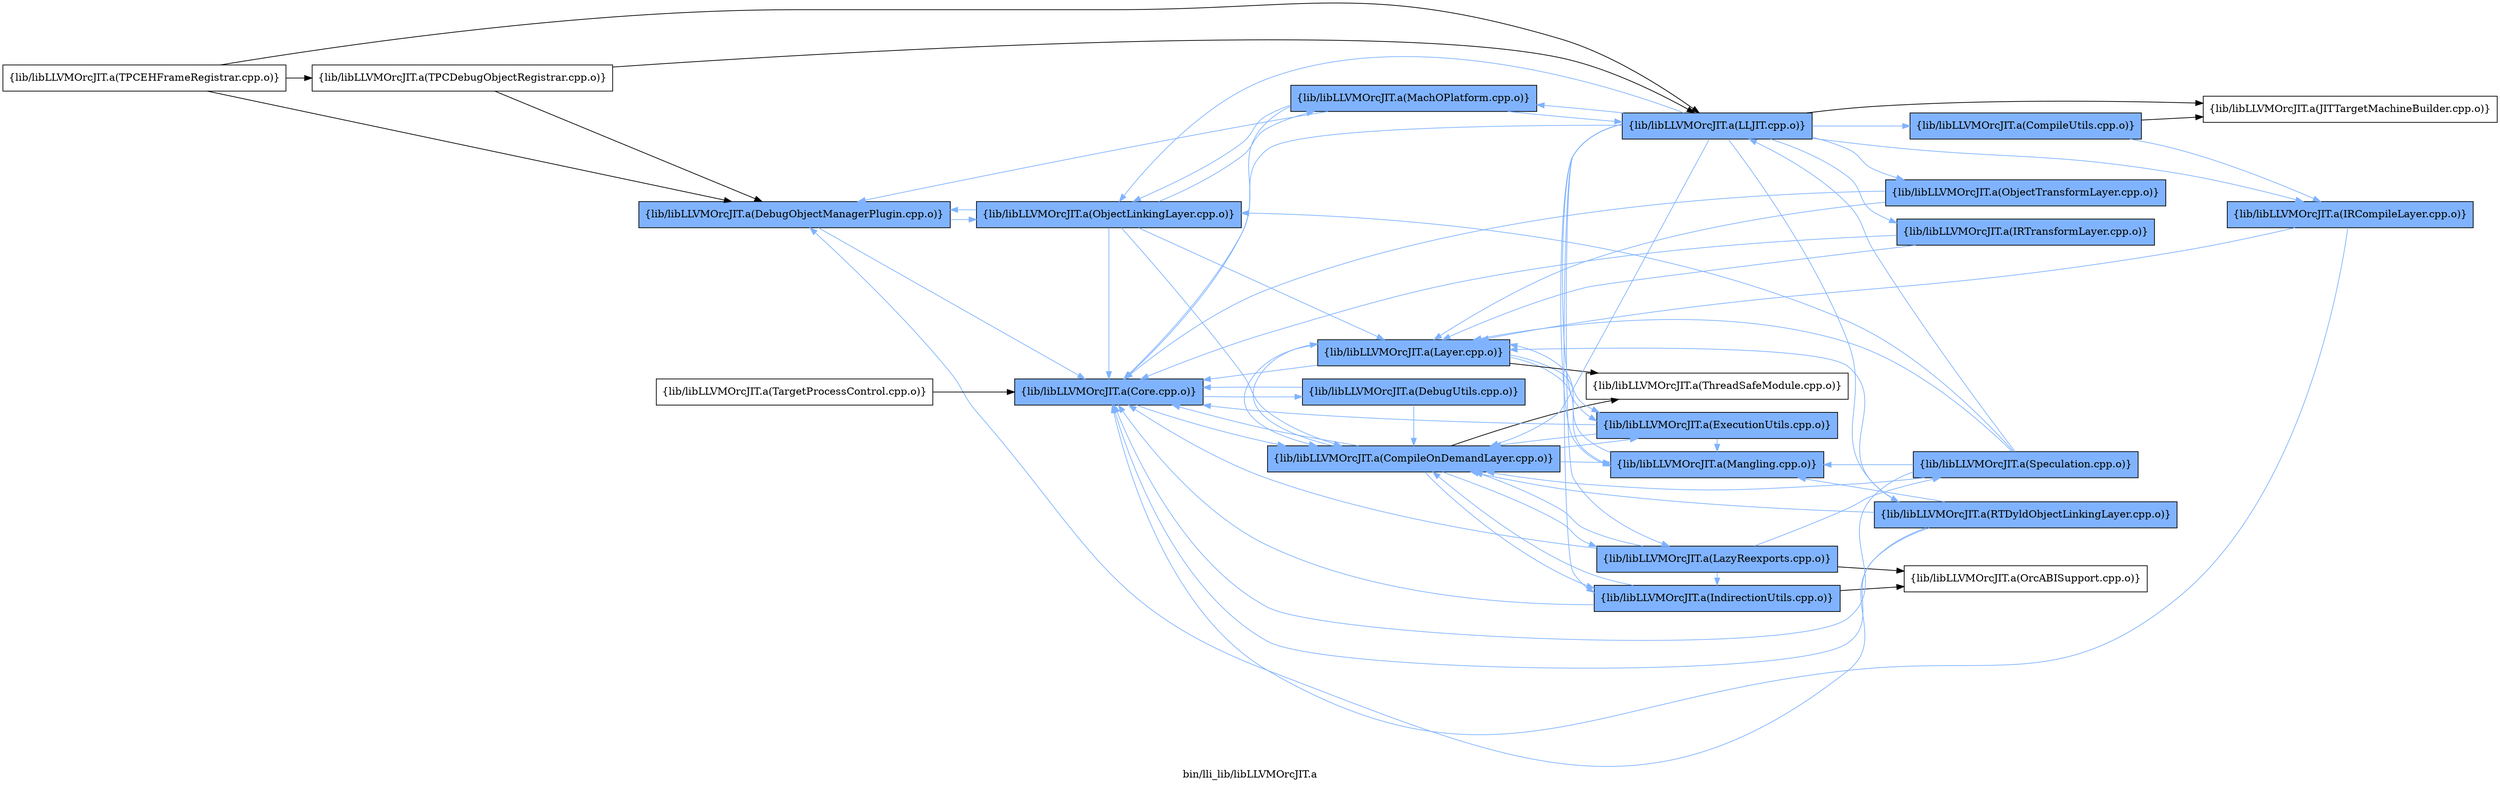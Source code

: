 digraph "bin/lli_lib/libLLVMOrcJIT.a" {
	label="bin/lli_lib/libLLVMOrcJIT.a";
	rankdir=LR;
	{ rank=same; Node0x562f9aa56d28;  }
	{ rank=same; Node0x562f9aa52c28; Node0x562f9aa68b18;  }
	{ rank=same; Node0x562f9aa56288; Node0x562f9aa53c68; Node0x562f9aa5d9e8; Node0x562f9aa5aec8;  }
	{ rank=same; Node0x562f9aa55f68; Node0x562f9aa55388; Node0x562f9aa5e1b8; Node0x562f9aa5a798; Node0x562f9aa6b5e8; Node0x562f9aa5d1c8;  }

	Node0x562f9aa56d28 [shape=record,shape=box,group=1,style=filled,fillcolor="0.600000 0.5 1",label="{lib/libLLVMOrcJIT.a(DebugObjectManagerPlugin.cpp.o)}"];
	Node0x562f9aa56d28 -> Node0x562f9aa52c28[color="0.600000 0.5 1"];
	Node0x562f9aa56d28 -> Node0x562f9aa68b18[color="0.600000 0.5 1"];
	Node0x562f9aa55f68 [shape=record,shape=box,group=1,style=filled,fillcolor="0.600000 0.5 1",label="{lib/libLLVMOrcJIT.a(ExecutionUtils.cpp.o)}"];
	Node0x562f9aa55f68 -> Node0x562f9aa53c68[color="0.600000 0.5 1"];
	Node0x562f9aa55f68 -> Node0x562f9aa52c28[color="0.600000 0.5 1"];
	Node0x562f9aa55f68 -> Node0x562f9aa5a798[color="0.600000 0.5 1"];
	Node0x562f9aa55388 [shape=record,shape=box,group=1,style=filled,fillcolor="0.600000 0.5 1",label="{lib/libLLVMOrcJIT.a(IndirectionUtils.cpp.o)}"];
	Node0x562f9aa55388 -> Node0x562f9aa53c68[color="0.600000 0.5 1"];
	Node0x562f9aa55388 -> Node0x562f9aa52c28[color="0.600000 0.5 1"];
	Node0x562f9aa55388 -> Node0x562f9aa6bf98;
	Node0x562f9aa54cf8 [shape=record,shape=box,group=1,style=filled,fillcolor="0.600000 0.5 1",label="{lib/libLLVMOrcJIT.a(IRCompileLayer.cpp.o)}"];
	Node0x562f9aa54cf8 -> Node0x562f9aa5d9e8[color="0.600000 0.5 1"];
	Node0x562f9aa54cf8 -> Node0x562f9aa52c28[color="0.600000 0.5 1"];
	Node0x562f9aa54a78 [shape=record,shape=box,group=0,label="{lib/libLLVMOrcJIT.a(JITTargetMachineBuilder.cpp.o)}"];
	Node0x562f9aa5e1b8 [shape=record,shape=box,group=1,style=filled,fillcolor="0.600000 0.5 1",label="{lib/libLLVMOrcJIT.a(LazyReexports.cpp.o)}"];
	Node0x562f9aa5e1b8 -> Node0x562f9aa55388[color="0.600000 0.5 1"];
	Node0x562f9aa5e1b8 -> Node0x562f9aa53c68[color="0.600000 0.5 1"];
	Node0x562f9aa5e1b8 -> Node0x562f9aa52c28[color="0.600000 0.5 1"];
	Node0x562f9aa5e1b8 -> Node0x562f9aa6bf98;
	Node0x562f9aa5e1b8 -> Node0x562f9aa6cda8[color="0.600000 0.5 1"];
	Node0x562f9aa5d1c8 [shape=record,shape=box,group=1,style=filled,fillcolor="0.600000 0.5 1",label="{lib/libLLVMOrcJIT.a(LLJIT.cpp.o)}"];
	Node0x562f9aa5d1c8 -> Node0x562f9aa55f68[color="0.600000 0.5 1"];
	Node0x562f9aa5d1c8 -> Node0x562f9aa55388[color="0.600000 0.5 1"];
	Node0x562f9aa5d1c8 -> Node0x562f9aa54cf8[color="0.600000 0.5 1"];
	Node0x562f9aa5d1c8 -> Node0x562f9aa54a78;
	Node0x562f9aa5d1c8 -> Node0x562f9aa5e1b8[color="0.600000 0.5 1"];
	Node0x562f9aa5d1c8 -> Node0x562f9aa53c68[color="0.600000 0.5 1"];
	Node0x562f9aa5d1c8 -> Node0x562f9aa52188[color="0.600000 0.5 1"];
	Node0x562f9aa5d1c8 -> Node0x562f9aa52c28[color="0.600000 0.5 1"];
	Node0x562f9aa5d1c8 -> Node0x562f9aa5b5a8[color="0.600000 0.5 1"];
	Node0x562f9aa5d1c8 -> Node0x562f9aa5aec8[color="0.600000 0.5 1"];
	Node0x562f9aa5d1c8 -> Node0x562f9aa5a798[color="0.600000 0.5 1"];
	Node0x562f9aa5d1c8 -> Node0x562f9aa68b18[color="0.600000 0.5 1"];
	Node0x562f9aa5d1c8 -> Node0x562f9aa69298[color="0.600000 0.5 1"];
	Node0x562f9aa5d1c8 -> Node0x562f9aa6c6c8[color="0.600000 0.5 1"];
	Node0x562f9aa53c68 [shape=record,shape=box,group=1,style=filled,fillcolor="0.600000 0.5 1",label="{lib/libLLVMOrcJIT.a(CompileOnDemandLayer.cpp.o)}"];
	Node0x562f9aa53c68 -> Node0x562f9aa55f68[color="0.600000 0.5 1"];
	Node0x562f9aa53c68 -> Node0x562f9aa55388[color="0.600000 0.5 1"];
	Node0x562f9aa53c68 -> Node0x562f9aa5e1b8[color="0.600000 0.5 1"];
	Node0x562f9aa53c68 -> Node0x562f9aa5d9e8[color="0.600000 0.5 1"];
	Node0x562f9aa53c68 -> Node0x562f9aa52c28[color="0.600000 0.5 1"];
	Node0x562f9aa53c68 -> Node0x562f9aa5a798[color="0.600000 0.5 1"];
	Node0x562f9aa53c68 -> Node0x562f9aa6b5e8;
	Node0x562f9aa52188 [shape=record,shape=box,group=1,style=filled,fillcolor="0.600000 0.5 1",label="{lib/libLLVMOrcJIT.a(CompileUtils.cpp.o)}"];
	Node0x562f9aa52188 -> Node0x562f9aa54cf8[color="0.600000 0.5 1"];
	Node0x562f9aa52188 -> Node0x562f9aa54a78;
	Node0x562f9aa52c28 [shape=record,shape=box,group=1,style=filled,fillcolor="0.600000 0.5 1",label="{lib/libLLVMOrcJIT.a(Core.cpp.o)}"];
	Node0x562f9aa52c28 -> Node0x562f9aa56288[color="0.600000 0.5 1"];
	Node0x562f9aa52c28 -> Node0x562f9aa53c68[color="0.600000 0.5 1"];
	Node0x562f9aa5aec8 [shape=record,shape=box,group=1,style=filled,fillcolor="0.600000 0.5 1",label="{lib/libLLVMOrcJIT.a(MachOPlatform.cpp.o)}"];
	Node0x562f9aa5aec8 -> Node0x562f9aa56d28[color="0.600000 0.5 1"];
	Node0x562f9aa5aec8 -> Node0x562f9aa5d1c8[color="0.600000 0.5 1"];
	Node0x562f9aa5aec8 -> Node0x562f9aa52c28[color="0.600000 0.5 1"];
	Node0x562f9aa5aec8 -> Node0x562f9aa68b18[color="0.600000 0.5 1"];
	Node0x562f9aa5a798 [shape=record,shape=box,group=1,style=filled,fillcolor="0.600000 0.5 1",label="{lib/libLLVMOrcJIT.a(Mangling.cpp.o)}"];
	Node0x562f9aa5a798 -> Node0x562f9aa5d9e8[color="0.600000 0.5 1"];
	Node0x562f9aa68b18 [shape=record,shape=box,group=1,style=filled,fillcolor="0.600000 0.5 1",label="{lib/libLLVMOrcJIT.a(ObjectLinkingLayer.cpp.o)}"];
	Node0x562f9aa68b18 -> Node0x562f9aa56d28[color="0.600000 0.5 1"];
	Node0x562f9aa68b18 -> Node0x562f9aa5d9e8[color="0.600000 0.5 1"];
	Node0x562f9aa68b18 -> Node0x562f9aa53c68[color="0.600000 0.5 1"];
	Node0x562f9aa68b18 -> Node0x562f9aa52c28[color="0.600000 0.5 1"];
	Node0x562f9aa68b18 -> Node0x562f9aa5aec8[color="0.600000 0.5 1"];
	Node0x562f9aa6c6c8 [shape=record,shape=box,group=1,style=filled,fillcolor="0.600000 0.5 1",label="{lib/libLLVMOrcJIT.a(RTDyldObjectLinkingLayer.cpp.o)}"];
	Node0x562f9aa6c6c8 -> Node0x562f9aa56d28[color="0.600000 0.5 1"];
	Node0x562f9aa6c6c8 -> Node0x562f9aa5d9e8[color="0.600000 0.5 1"];
	Node0x562f9aa6c6c8 -> Node0x562f9aa53c68[color="0.600000 0.5 1"];
	Node0x562f9aa6c6c8 -> Node0x562f9aa52c28[color="0.600000 0.5 1"];
	Node0x562f9aa6c6c8 -> Node0x562f9aa5a798[color="0.600000 0.5 1"];
	Node0x562f9aa6adc8 [shape=record,shape=box,group=0,label="{lib/libLLVMOrcJIT.a(TargetProcessControl.cpp.o)}"];
	Node0x562f9aa6adc8 -> Node0x562f9aa52c28;
	Node0x562f9aa6bdb8 [shape=record,shape=box,group=0,label="{lib/libLLVMOrcJIT.a(TPCDebugObjectRegistrar.cpp.o)}"];
	Node0x562f9aa6bdb8 -> Node0x562f9aa56d28;
	Node0x562f9aa6bdb8 -> Node0x562f9aa5d1c8;
	Node0x562f9aa6ee78 [shape=record,shape=box,group=0,label="{lib/libLLVMOrcJIT.a(TPCEHFrameRegistrar.cpp.o)}"];
	Node0x562f9aa6ee78 -> Node0x562f9aa56d28;
	Node0x562f9aa6ee78 -> Node0x562f9aa5d1c8;
	Node0x562f9aa6ee78 -> Node0x562f9aa6bdb8;
	Node0x562f9aa5d9e8 [shape=record,shape=box,group=1,style=filled,fillcolor="0.600000 0.5 1",label="{lib/libLLVMOrcJIT.a(Layer.cpp.o)}"];
	Node0x562f9aa5d9e8 -> Node0x562f9aa55f68[color="0.600000 0.5 1"];
	Node0x562f9aa5d9e8 -> Node0x562f9aa53c68[color="0.600000 0.5 1"];
	Node0x562f9aa5d9e8 -> Node0x562f9aa52c28[color="0.600000 0.5 1"];
	Node0x562f9aa5d9e8 -> Node0x562f9aa5a798[color="0.600000 0.5 1"];
	Node0x562f9aa5d9e8 -> Node0x562f9aa6b5e8;
	Node0x562f9aa6b5e8 [shape=record,shape=box,group=0,label="{lib/libLLVMOrcJIT.a(ThreadSafeModule.cpp.o)}"];
	Node0x562f9aa56288 [shape=record,shape=box,group=1,style=filled,fillcolor="0.600000 0.5 1",label="{lib/libLLVMOrcJIT.a(DebugUtils.cpp.o)}"];
	Node0x562f9aa56288 -> Node0x562f9aa53c68[color="0.600000 0.5 1"];
	Node0x562f9aa56288 -> Node0x562f9aa52c28[color="0.600000 0.5 1"];
	Node0x562f9aa6bf98 [shape=record,shape=box,group=0,label="{lib/libLLVMOrcJIT.a(OrcABISupport.cpp.o)}"];
	Node0x562f9aa6cda8 [shape=record,shape=box,group=1,style=filled,fillcolor="0.600000 0.5 1",label="{lib/libLLVMOrcJIT.a(Speculation.cpp.o)}"];
	Node0x562f9aa6cda8 -> Node0x562f9aa5d9e8[color="0.600000 0.5 1"];
	Node0x562f9aa6cda8 -> Node0x562f9aa5d1c8[color="0.600000 0.5 1"];
	Node0x562f9aa6cda8 -> Node0x562f9aa53c68[color="0.600000 0.5 1"];
	Node0x562f9aa6cda8 -> Node0x562f9aa52c28[color="0.600000 0.5 1"];
	Node0x562f9aa6cda8 -> Node0x562f9aa5a798[color="0.600000 0.5 1"];
	Node0x562f9aa6cda8 -> Node0x562f9aa68b18[color="0.600000 0.5 1"];
	Node0x562f9aa5b5a8 [shape=record,shape=box,group=1,style=filled,fillcolor="0.600000 0.5 1",label="{lib/libLLVMOrcJIT.a(IRTransformLayer.cpp.o)}"];
	Node0x562f9aa5b5a8 -> Node0x562f9aa5d9e8[color="0.600000 0.5 1"];
	Node0x562f9aa5b5a8 -> Node0x562f9aa52c28[color="0.600000 0.5 1"];
	Node0x562f9aa69298 [shape=record,shape=box,group=1,style=filled,fillcolor="0.600000 0.5 1",label="{lib/libLLVMOrcJIT.a(ObjectTransformLayer.cpp.o)}"];
	Node0x562f9aa69298 -> Node0x562f9aa5d9e8[color="0.600000 0.5 1"];
	Node0x562f9aa69298 -> Node0x562f9aa52c28[color="0.600000 0.5 1"];
}
